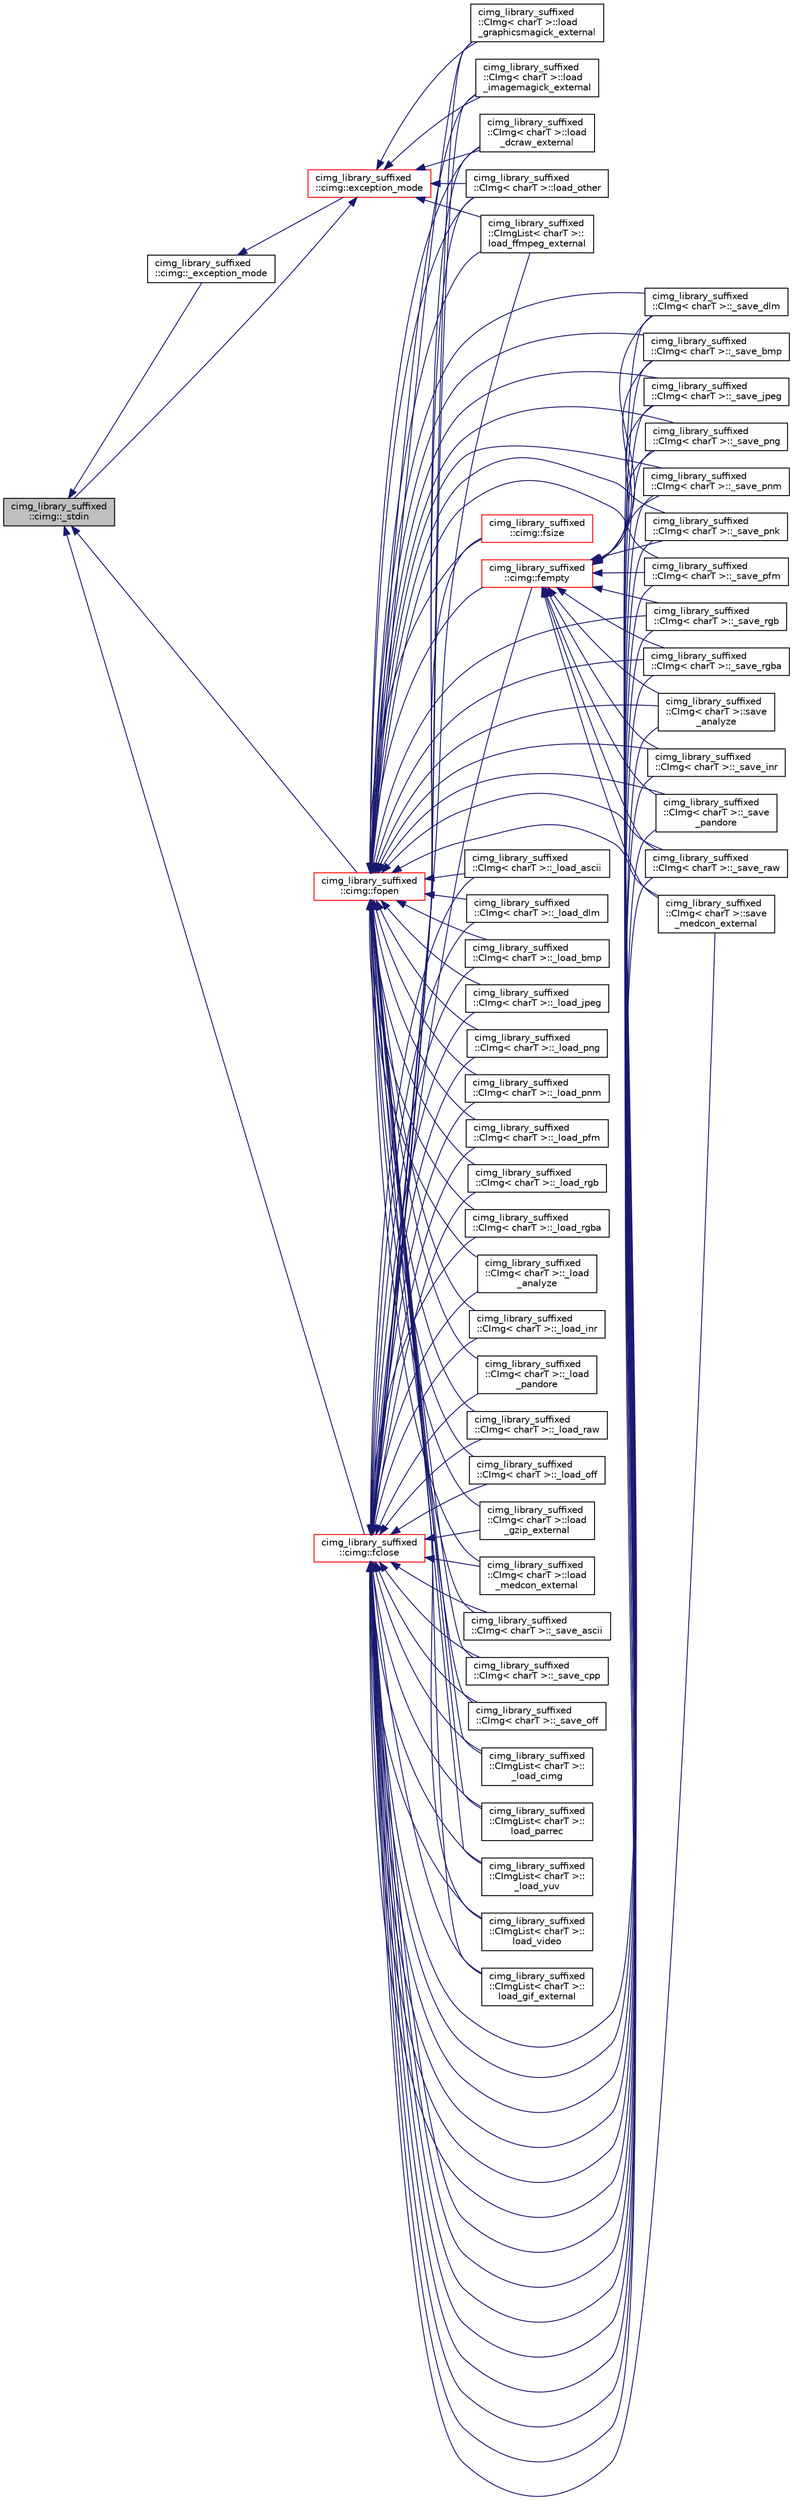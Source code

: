 digraph "cimg_library_suffixed::cimg::_stdin"
{
  edge [fontname="Helvetica",fontsize="10",labelfontname="Helvetica",labelfontsize="10"];
  node [fontname="Helvetica",fontsize="10",shape=record];
  rankdir="LR";
  Node383 [label="cimg_library_suffixed\l::cimg::_stdin",height=0.2,width=0.4,color="black", fillcolor="grey75", style="filled", fontcolor="black"];
  Node383 -> Node384 [dir="back",color="midnightblue",fontsize="10",style="solid",fontname="Helvetica"];
  Node384 [label="cimg_library_suffixed\l::cimg::_exception_mode",height=0.2,width=0.4,color="black", fillcolor="white", style="filled",URL="$namespacecimg__library__suffixed_1_1cimg.html#a6c578f866de2be9be7e385d693c758c8"];
  Node384 -> Node385 [dir="back",color="midnightblue",fontsize="10",style="solid",fontname="Helvetica"];
  Node385 [label="cimg_library_suffixed\l::cimg::exception_mode",height=0.2,width=0.4,color="red", fillcolor="white", style="filled",URL="$namespacecimg__library__suffixed_1_1cimg.html#aeafab144366eddd11360f32f468fa4af",tooltip="Set current  exception mode. "];
  Node385 -> Node436 [dir="back",color="midnightblue",fontsize="10",style="solid",fontname="Helvetica"];
  Node436 [label="cimg_library_suffixed\l::CImg\< charT \>::load\l_graphicsmagick_external",height=0.2,width=0.4,color="black", fillcolor="white", style="filled",URL="$structcimg__library__suffixed_1_1_c_img.html#a34578e61c66a0046835660bada43e3d6",tooltip="Load image using GraphicsMagick&#39;s external tool &#39;gm&#39;. "];
  Node385 -> Node438 [dir="back",color="midnightblue",fontsize="10",style="solid",fontname="Helvetica"];
  Node438 [label="cimg_library_suffixed\l::CImg\< charT \>::load\l_imagemagick_external",height=0.2,width=0.4,color="black", fillcolor="white", style="filled",URL="$structcimg__library__suffixed_1_1_c_img.html#a8278afa0b313d0f3465ef91dabdac549",tooltip="Load image using ImageMagick&#39;s external tool &#39;convert&#39;. "];
  Node385 -> Node440 [dir="back",color="midnightblue",fontsize="10",style="solid",fontname="Helvetica"];
  Node440 [label="cimg_library_suffixed\l::CImg\< charT \>::load\l_dcraw_external",height=0.2,width=0.4,color="black", fillcolor="white", style="filled",URL="$structcimg__library__suffixed_1_1_c_img.html#ae8ee2dbbc634767b37efabe0f0eb7104",tooltip="Load image from a RAW Color Camera file, using external tool &#39;dcraw&#39;. "];
  Node385 -> Node441 [dir="back",color="midnightblue",fontsize="10",style="solid",fontname="Helvetica"];
  Node441 [label="cimg_library_suffixed\l::CImg\< charT \>::load_other",height=0.2,width=0.4,color="black", fillcolor="white", style="filled",URL="$structcimg__library__suffixed_1_1_c_img.html#a180e60402e08fc7714c737e1974b9870",tooltip="Load image using various non-native ways. "];
  Node385 -> Node452 [dir="back",color="midnightblue",fontsize="10",style="solid",fontname="Helvetica"];
  Node452 [label="cimg_library_suffixed\l::CImgList\< charT \>::\lload_ffmpeg_external",height=0.2,width=0.4,color="black", fillcolor="white", style="filled",URL="$structcimg__library__suffixed_1_1_c_img_list.html#aa1c97a6c05ba746d02440eec0ad2e602",tooltip="Load an image from a video file using the external tool &#39;ffmpeg&#39;. "];
  Node385 -> Node383 [dir="back",color="midnightblue",fontsize="10",style="solid",fontname="Helvetica"];
  Node383 -> Node508 [dir="back",color="midnightblue",fontsize="10",style="solid",fontname="Helvetica"];
  Node508 [label="cimg_library_suffixed\l::cimg::fopen",height=0.2,width=0.4,color="red", fillcolor="white", style="filled",URL="$namespacecimg__library__suffixed_1_1cimg.html#a9aafdb8732ff87625052ce2723f8a516",tooltip="Open a file. "];
  Node508 -> Node390 [dir="back",color="midnightblue",fontsize="10",style="solid",fontname="Helvetica"];
  Node390 [label="cimg_library_suffixed\l::cimg::fsize",height=0.2,width=0.4,color="red", fillcolor="white", style="filled",URL="$namespacecimg__library__suffixed_1_1cimg.html#a63af61d735eb705dfeae46df8bf03184",tooltip="Get file size. "];
  Node508 -> Node392 [dir="back",color="midnightblue",fontsize="10",style="solid",fontname="Helvetica"];
  Node392 [label="cimg_library_suffixed\l::cimg::fempty",height=0.2,width=0.4,color="red", fillcolor="white", style="filled",URL="$namespacecimg__library__suffixed_1_1cimg.html#a0f3577978081461118330fc3ecd4b9db",tooltip="Create an empty file. "];
  Node392 -> Node393 [dir="back",color="midnightblue",fontsize="10",style="solid",fontname="Helvetica"];
  Node393 [label="cimg_library_suffixed\l::CImg\< charT \>::_save_dlm",height=0.2,width=0.4,color="black", fillcolor="white", style="filled",URL="$structcimg__library__suffixed_1_1_c_img.html#a78929d9b9d2af829f3e3fc576e99b61d"];
  Node392 -> Node394 [dir="back",color="midnightblue",fontsize="10",style="solid",fontname="Helvetica"];
  Node394 [label="cimg_library_suffixed\l::CImg\< charT \>::_save_bmp",height=0.2,width=0.4,color="black", fillcolor="white", style="filled",URL="$structcimg__library__suffixed_1_1_c_img.html#ae9faefb948746c5d646fe5c80f28c4fc"];
  Node392 -> Node395 [dir="back",color="midnightblue",fontsize="10",style="solid",fontname="Helvetica"];
  Node395 [label="cimg_library_suffixed\l::CImg\< charT \>::_save_jpeg",height=0.2,width=0.4,color="black", fillcolor="white", style="filled",URL="$structcimg__library__suffixed_1_1_c_img.html#aa41e292505817af60a4896ed19302304"];
  Node392 -> Node397 [dir="back",color="midnightblue",fontsize="10",style="solid",fontname="Helvetica"];
  Node397 [label="cimg_library_suffixed\l::CImg\< charT \>::_save_png",height=0.2,width=0.4,color="black", fillcolor="white", style="filled",URL="$structcimg__library__suffixed_1_1_c_img.html#aab5e304310373159e357250314e99da6"];
  Node392 -> Node398 [dir="back",color="midnightblue",fontsize="10",style="solid",fontname="Helvetica"];
  Node398 [label="cimg_library_suffixed\l::CImg\< charT \>::_save_pnm",height=0.2,width=0.4,color="black", fillcolor="white", style="filled",URL="$structcimg__library__suffixed_1_1_c_img.html#a3b62455c9523881fa64a47d8362c3d80"];
  Node392 -> Node399 [dir="back",color="midnightblue",fontsize="10",style="solid",fontname="Helvetica"];
  Node399 [label="cimg_library_suffixed\l::CImg\< charT \>::_save_pnk",height=0.2,width=0.4,color="black", fillcolor="white", style="filled",URL="$structcimg__library__suffixed_1_1_c_img.html#a4bcf33abcee45165d20d9530f6c85242"];
  Node392 -> Node400 [dir="back",color="midnightblue",fontsize="10",style="solid",fontname="Helvetica"];
  Node400 [label="cimg_library_suffixed\l::CImg\< charT \>::_save_pfm",height=0.2,width=0.4,color="black", fillcolor="white", style="filled",URL="$structcimg__library__suffixed_1_1_c_img.html#a65be74d7d22bb71e708b3beb8e9cae49"];
  Node392 -> Node401 [dir="back",color="midnightblue",fontsize="10",style="solid",fontname="Helvetica"];
  Node401 [label="cimg_library_suffixed\l::CImg\< charT \>::_save_rgb",height=0.2,width=0.4,color="black", fillcolor="white", style="filled",URL="$structcimg__library__suffixed_1_1_c_img.html#a06c5e27c1dde885a96cfdad05835644e"];
  Node392 -> Node402 [dir="back",color="midnightblue",fontsize="10",style="solid",fontname="Helvetica"];
  Node402 [label="cimg_library_suffixed\l::CImg\< charT \>::_save_rgba",height=0.2,width=0.4,color="black", fillcolor="white", style="filled",URL="$structcimg__library__suffixed_1_1_c_img.html#a974a21a1c7242ff9b08e4590701d920d"];
  Node392 -> Node405 [dir="back",color="midnightblue",fontsize="10",style="solid",fontname="Helvetica"];
  Node405 [label="cimg_library_suffixed\l::CImg\< charT \>::save\l_analyze",height=0.2,width=0.4,color="black", fillcolor="white", style="filled",URL="$structcimg__library__suffixed_1_1_c_img.html#a09711118d3b31870942e99adbefffed1",tooltip="Save image as an ANALYZE7.5 or NIFTI file. "];
  Node392 -> Node406 [dir="back",color="midnightblue",fontsize="10",style="solid",fontname="Helvetica"];
  Node406 [label="cimg_library_suffixed\l::CImg\< charT \>::_save_inr",height=0.2,width=0.4,color="black", fillcolor="white", style="filled",URL="$structcimg__library__suffixed_1_1_c_img.html#aa29c8a2179f282535660800f9b9192e0"];
  Node392 -> Node408 [dir="back",color="midnightblue",fontsize="10",style="solid",fontname="Helvetica"];
  Node408 [label="cimg_library_suffixed\l::CImg\< charT \>::_save\l_pandore",height=0.2,width=0.4,color="black", fillcolor="white", style="filled",URL="$structcimg__library__suffixed_1_1_c_img.html#a01931f2bad5c72da454d990ebcf55f94"];
  Node392 -> Node409 [dir="back",color="midnightblue",fontsize="10",style="solid",fontname="Helvetica"];
  Node409 [label="cimg_library_suffixed\l::CImg\< charT \>::_save_raw",height=0.2,width=0.4,color="black", fillcolor="white", style="filled",URL="$structcimg__library__suffixed_1_1_c_img.html#a069feb3e722bb4a1f52ea72c1c86ca97"];
  Node392 -> Node414 [dir="back",color="midnightblue",fontsize="10",style="solid",fontname="Helvetica"];
  Node414 [label="cimg_library_suffixed\l::CImg\< charT \>::save\l_medcon_external",height=0.2,width=0.4,color="black", fillcolor="white", style="filled",URL="$structcimg__library__suffixed_1_1_c_img.html#a30d02c3d77fc43c8b5845e92268cdab5",tooltip="Save image as a Dicom file. "];
  Node508 -> Node422 [dir="back",color="midnightblue",fontsize="10",style="solid",fontname="Helvetica"];
  Node422 [label="cimg_library_suffixed\l::CImg\< charT \>::_load_ascii",height=0.2,width=0.4,color="black", fillcolor="white", style="filled",URL="$structcimg__library__suffixed_1_1_c_img.html#aec24d1f432932c808966d2a74c7aecb1"];
  Node508 -> Node423 [dir="back",color="midnightblue",fontsize="10",style="solid",fontname="Helvetica"];
  Node423 [label="cimg_library_suffixed\l::CImg\< charT \>::_load_dlm",height=0.2,width=0.4,color="black", fillcolor="white", style="filled",URL="$structcimg__library__suffixed_1_1_c_img.html#a92c4de19e08058f4ee09035bf83c4f05"];
  Node508 -> Node424 [dir="back",color="midnightblue",fontsize="10",style="solid",fontname="Helvetica"];
  Node424 [label="cimg_library_suffixed\l::CImg\< charT \>::_load_bmp",height=0.2,width=0.4,color="black", fillcolor="white", style="filled",URL="$structcimg__library__suffixed_1_1_c_img.html#aa54db2f4c7251f0b2ec7e27c55f035ad"];
  Node508 -> Node425 [dir="back",color="midnightblue",fontsize="10",style="solid",fontname="Helvetica"];
  Node425 [label="cimg_library_suffixed\l::CImg\< charT \>::_load_jpeg",height=0.2,width=0.4,color="black", fillcolor="white", style="filled",URL="$structcimg__library__suffixed_1_1_c_img.html#aaa44f102ce0bd97a01d128fe431c1bb2"];
  Node508 -> Node426 [dir="back",color="midnightblue",fontsize="10",style="solid",fontname="Helvetica"];
  Node426 [label="cimg_library_suffixed\l::CImg\< charT \>::_load_png",height=0.2,width=0.4,color="black", fillcolor="white", style="filled",URL="$structcimg__library__suffixed_1_1_c_img.html#a8cde6f74b600005d95497c4834a686b4"];
  Node508 -> Node427 [dir="back",color="midnightblue",fontsize="10",style="solid",fontname="Helvetica"];
  Node427 [label="cimg_library_suffixed\l::CImg\< charT \>::_load_pnm",height=0.2,width=0.4,color="black", fillcolor="white", style="filled",URL="$structcimg__library__suffixed_1_1_c_img.html#a4ee4502761ce479392f2641211a5694f"];
  Node508 -> Node428 [dir="back",color="midnightblue",fontsize="10",style="solid",fontname="Helvetica"];
  Node428 [label="cimg_library_suffixed\l::CImg\< charT \>::_load_pfm",height=0.2,width=0.4,color="black", fillcolor="white", style="filled",URL="$structcimg__library__suffixed_1_1_c_img.html#a0735cc3a6a6f0639ff34e98086cb7992"];
  Node508 -> Node429 [dir="back",color="midnightblue",fontsize="10",style="solid",fontname="Helvetica"];
  Node429 [label="cimg_library_suffixed\l::CImg\< charT \>::_load_rgb",height=0.2,width=0.4,color="black", fillcolor="white", style="filled",URL="$structcimg__library__suffixed_1_1_c_img.html#a2f8efc3e31f3efd003fcde8a2663fe3c"];
  Node508 -> Node430 [dir="back",color="midnightblue",fontsize="10",style="solid",fontname="Helvetica"];
  Node430 [label="cimg_library_suffixed\l::CImg\< charT \>::_load_rgba",height=0.2,width=0.4,color="black", fillcolor="white", style="filled",URL="$structcimg__library__suffixed_1_1_c_img.html#af69044fe2a359aa23435d1fffc16c382"];
  Node508 -> Node431 [dir="back",color="midnightblue",fontsize="10",style="solid",fontname="Helvetica"];
  Node431 [label="cimg_library_suffixed\l::CImg\< charT \>::_load\l_analyze",height=0.2,width=0.4,color="black", fillcolor="white", style="filled",URL="$structcimg__library__suffixed_1_1_c_img.html#a01444df91267a5b4cb8105ac5886f12f"];
  Node508 -> Node432 [dir="back",color="midnightblue",fontsize="10",style="solid",fontname="Helvetica"];
  Node432 [label="cimg_library_suffixed\l::CImg\< charT \>::_load_inr",height=0.2,width=0.4,color="black", fillcolor="white", style="filled",URL="$structcimg__library__suffixed_1_1_c_img.html#a9347170daf5606c1957d03a417b7f8b7"];
  Node508 -> Node433 [dir="back",color="midnightblue",fontsize="10",style="solid",fontname="Helvetica"];
  Node433 [label="cimg_library_suffixed\l::CImg\< charT \>::_load\l_pandore",height=0.2,width=0.4,color="black", fillcolor="white", style="filled",URL="$structcimg__library__suffixed_1_1_c_img.html#abca75206a158250ae62f9f66e8da76c6"];
  Node508 -> Node434 [dir="back",color="midnightblue",fontsize="10",style="solid",fontname="Helvetica"];
  Node434 [label="cimg_library_suffixed\l::CImg\< charT \>::_load_raw",height=0.2,width=0.4,color="black", fillcolor="white", style="filled",URL="$structcimg__library__suffixed_1_1_c_img.html#ac35f14b0a2ad7b9a7921a150c1056fd5"];
  Node508 -> Node435 [dir="back",color="midnightblue",fontsize="10",style="solid",fontname="Helvetica"];
  Node435 [label="cimg_library_suffixed\l::CImg\< charT \>::_load_off",height=0.2,width=0.4,color="black", fillcolor="white", style="filled",URL="$structcimg__library__suffixed_1_1_c_img.html#a8f2efb14f687ccdb85c060757ca5a306"];
  Node508 -> Node436 [dir="back",color="midnightblue",fontsize="10",style="solid",fontname="Helvetica"];
  Node508 -> Node437 [dir="back",color="midnightblue",fontsize="10",style="solid",fontname="Helvetica"];
  Node437 [label="cimg_library_suffixed\l::CImg\< charT \>::load\l_gzip_external",height=0.2,width=0.4,color="black", fillcolor="white", style="filled",URL="$structcimg__library__suffixed_1_1_c_img.html#a1f1ef95d7faa4c2c7a72d3d347f30dad",tooltip="Load gzipped image file, using external tool &#39;gunzip&#39;. "];
  Node508 -> Node438 [dir="back",color="midnightblue",fontsize="10",style="solid",fontname="Helvetica"];
  Node508 -> Node439 [dir="back",color="midnightblue",fontsize="10",style="solid",fontname="Helvetica"];
  Node439 [label="cimg_library_suffixed\l::CImg\< charT \>::load\l_medcon_external",height=0.2,width=0.4,color="black", fillcolor="white", style="filled",URL="$structcimg__library__suffixed_1_1_c_img.html#a8306218d5edf273c822113b799fd89cc",tooltip="Load image from a DICOM file, using XMedcon&#39;s external tool &#39;medcon&#39;. "];
  Node508 -> Node440 [dir="back",color="midnightblue",fontsize="10",style="solid",fontname="Helvetica"];
  Node508 -> Node441 [dir="back",color="midnightblue",fontsize="10",style="solid",fontname="Helvetica"];
  Node508 -> Node443 [dir="back",color="midnightblue",fontsize="10",style="solid",fontname="Helvetica"];
  Node443 [label="cimg_library_suffixed\l::CImg\< charT \>::_save_ascii",height=0.2,width=0.4,color="black", fillcolor="white", style="filled",URL="$structcimg__library__suffixed_1_1_c_img.html#aaa7c993f43747ca1f40181100241fb21"];
  Node508 -> Node444 [dir="back",color="midnightblue",fontsize="10",style="solid",fontname="Helvetica"];
  Node444 [label="cimg_library_suffixed\l::CImg\< charT \>::_save_cpp",height=0.2,width=0.4,color="black", fillcolor="white", style="filled",URL="$structcimg__library__suffixed_1_1_c_img.html#abf6cb6e30f7f153977e062875d7be85e"];
  Node508 -> Node393 [dir="back",color="midnightblue",fontsize="10",style="solid",fontname="Helvetica"];
  Node508 -> Node394 [dir="back",color="midnightblue",fontsize="10",style="solid",fontname="Helvetica"];
  Node508 -> Node395 [dir="back",color="midnightblue",fontsize="10",style="solid",fontname="Helvetica"];
  Node508 -> Node397 [dir="back",color="midnightblue",fontsize="10",style="solid",fontname="Helvetica"];
  Node508 -> Node398 [dir="back",color="midnightblue",fontsize="10",style="solid",fontname="Helvetica"];
  Node508 -> Node399 [dir="back",color="midnightblue",fontsize="10",style="solid",fontname="Helvetica"];
  Node508 -> Node400 [dir="back",color="midnightblue",fontsize="10",style="solid",fontname="Helvetica"];
  Node508 -> Node401 [dir="back",color="midnightblue",fontsize="10",style="solid",fontname="Helvetica"];
  Node508 -> Node402 [dir="back",color="midnightblue",fontsize="10",style="solid",fontname="Helvetica"];
  Node508 -> Node405 [dir="back",color="midnightblue",fontsize="10",style="solid",fontname="Helvetica"];
  Node508 -> Node406 [dir="back",color="midnightblue",fontsize="10",style="solid",fontname="Helvetica"];
  Node508 -> Node408 [dir="back",color="midnightblue",fontsize="10",style="solid",fontname="Helvetica"];
  Node508 -> Node409 [dir="back",color="midnightblue",fontsize="10",style="solid",fontname="Helvetica"];
  Node508 -> Node445 [dir="back",color="midnightblue",fontsize="10",style="solid",fontname="Helvetica"];
  Node445 [label="cimg_library_suffixed\l::CImg\< charT \>::_save_off",height=0.2,width=0.4,color="black", fillcolor="white", style="filled",URL="$structcimg__library__suffixed_1_1_c_img.html#a7cba468815b7ce868cc5119e89046420"];
  Node508 -> Node414 [dir="back",color="midnightblue",fontsize="10",style="solid",fontname="Helvetica"];
  Node508 -> Node448 [dir="back",color="midnightblue",fontsize="10",style="solid",fontname="Helvetica"];
  Node448 [label="cimg_library_suffixed\l::CImgList\< charT \>::\l_load_cimg",height=0.2,width=0.4,color="black", fillcolor="white", style="filled",URL="$structcimg__library__suffixed_1_1_c_img_list.html#af1b7ce1621365a454d74bf0ab83253f3"];
  Node508 -> Node449 [dir="back",color="midnightblue",fontsize="10",style="solid",fontname="Helvetica"];
  Node449 [label="cimg_library_suffixed\l::CImgList\< charT \>::\lload_parrec",height=0.2,width=0.4,color="black", fillcolor="white", style="filled",URL="$structcimg__library__suffixed_1_1_c_img_list.html#affbfd21835dfd5c00fe98cc71c7760c2",tooltip="Load a list from a PAR/REC (Philips) file. "];
  Node508 -> Node450 [dir="back",color="midnightblue",fontsize="10",style="solid",fontname="Helvetica"];
  Node450 [label="cimg_library_suffixed\l::CImgList\< charT \>::\l_load_yuv",height=0.2,width=0.4,color="black", fillcolor="white", style="filled",URL="$structcimg__library__suffixed_1_1_c_img_list.html#acdbd0db44c3746e62fb05c914c4fbb1f"];
  Node508 -> Node451 [dir="back",color="midnightblue",fontsize="10",style="solid",fontname="Helvetica"];
  Node451 [label="cimg_library_suffixed\l::CImgList\< charT \>::\lload_video",height=0.2,width=0.4,color="black", fillcolor="white", style="filled",URL="$structcimg__library__suffixed_1_1_c_img_list.html#a23a2c8ad55006cc12ef5316355e46ea0",tooltip="Load an image from a video file, using OpenCV library. "];
  Node508 -> Node452 [dir="back",color="midnightblue",fontsize="10",style="solid",fontname="Helvetica"];
  Node508 -> Node453 [dir="back",color="midnightblue",fontsize="10",style="solid",fontname="Helvetica"];
  Node453 [label="cimg_library_suffixed\l::CImgList\< charT \>::\lload_gif_external",height=0.2,width=0.4,color="black", fillcolor="white", style="filled",URL="$structcimg__library__suffixed_1_1_c_img_list.html#a222371272a0ca7a6d6d30a380bc0a92d",tooltip="Load gif file, using ImageMagick or GraphicsMagick&#39;s external tools. "];
  Node383 -> Node387 [dir="back",color="midnightblue",fontsize="10",style="solid",fontname="Helvetica"];
  Node387 [label="cimg_library_suffixed\l::cimg::fclose",height=0.2,width=0.4,color="red", fillcolor="white", style="filled",URL="$namespacecimg__library__suffixed_1_1cimg.html#ac436b94e6ffef5fd420bb3d7c05fd416",tooltip="Close a file. "];
  Node387 -> Node390 [dir="back",color="midnightblue",fontsize="10",style="solid",fontname="Helvetica"];
  Node387 -> Node392 [dir="back",color="midnightblue",fontsize="10",style="solid",fontname="Helvetica"];
  Node387 -> Node422 [dir="back",color="midnightblue",fontsize="10",style="solid",fontname="Helvetica"];
  Node387 -> Node423 [dir="back",color="midnightblue",fontsize="10",style="solid",fontname="Helvetica"];
  Node387 -> Node424 [dir="back",color="midnightblue",fontsize="10",style="solid",fontname="Helvetica"];
  Node387 -> Node425 [dir="back",color="midnightblue",fontsize="10",style="solid",fontname="Helvetica"];
  Node387 -> Node426 [dir="back",color="midnightblue",fontsize="10",style="solid",fontname="Helvetica"];
  Node387 -> Node427 [dir="back",color="midnightblue",fontsize="10",style="solid",fontname="Helvetica"];
  Node387 -> Node428 [dir="back",color="midnightblue",fontsize="10",style="solid",fontname="Helvetica"];
  Node387 -> Node429 [dir="back",color="midnightblue",fontsize="10",style="solid",fontname="Helvetica"];
  Node387 -> Node430 [dir="back",color="midnightblue",fontsize="10",style="solid",fontname="Helvetica"];
  Node387 -> Node431 [dir="back",color="midnightblue",fontsize="10",style="solid",fontname="Helvetica"];
  Node387 -> Node432 [dir="back",color="midnightblue",fontsize="10",style="solid",fontname="Helvetica"];
  Node387 -> Node433 [dir="back",color="midnightblue",fontsize="10",style="solid",fontname="Helvetica"];
  Node387 -> Node434 [dir="back",color="midnightblue",fontsize="10",style="solid",fontname="Helvetica"];
  Node387 -> Node435 [dir="back",color="midnightblue",fontsize="10",style="solid",fontname="Helvetica"];
  Node387 -> Node436 [dir="back",color="midnightblue",fontsize="10",style="solid",fontname="Helvetica"];
  Node387 -> Node437 [dir="back",color="midnightblue",fontsize="10",style="solid",fontname="Helvetica"];
  Node387 -> Node438 [dir="back",color="midnightblue",fontsize="10",style="solid",fontname="Helvetica"];
  Node387 -> Node439 [dir="back",color="midnightblue",fontsize="10",style="solid",fontname="Helvetica"];
  Node387 -> Node440 [dir="back",color="midnightblue",fontsize="10",style="solid",fontname="Helvetica"];
  Node387 -> Node441 [dir="back",color="midnightblue",fontsize="10",style="solid",fontname="Helvetica"];
  Node387 -> Node443 [dir="back",color="midnightblue",fontsize="10",style="solid",fontname="Helvetica"];
  Node387 -> Node444 [dir="back",color="midnightblue",fontsize="10",style="solid",fontname="Helvetica"];
  Node387 -> Node393 [dir="back",color="midnightblue",fontsize="10",style="solid",fontname="Helvetica"];
  Node387 -> Node394 [dir="back",color="midnightblue",fontsize="10",style="solid",fontname="Helvetica"];
  Node387 -> Node395 [dir="back",color="midnightblue",fontsize="10",style="solid",fontname="Helvetica"];
  Node387 -> Node397 [dir="back",color="midnightblue",fontsize="10",style="solid",fontname="Helvetica"];
  Node387 -> Node398 [dir="back",color="midnightblue",fontsize="10",style="solid",fontname="Helvetica"];
  Node387 -> Node399 [dir="back",color="midnightblue",fontsize="10",style="solid",fontname="Helvetica"];
  Node387 -> Node400 [dir="back",color="midnightblue",fontsize="10",style="solid",fontname="Helvetica"];
  Node387 -> Node401 [dir="back",color="midnightblue",fontsize="10",style="solid",fontname="Helvetica"];
  Node387 -> Node402 [dir="back",color="midnightblue",fontsize="10",style="solid",fontname="Helvetica"];
  Node387 -> Node405 [dir="back",color="midnightblue",fontsize="10",style="solid",fontname="Helvetica"];
  Node387 -> Node406 [dir="back",color="midnightblue",fontsize="10",style="solid",fontname="Helvetica"];
  Node387 -> Node408 [dir="back",color="midnightblue",fontsize="10",style="solid",fontname="Helvetica"];
  Node387 -> Node409 [dir="back",color="midnightblue",fontsize="10",style="solid",fontname="Helvetica"];
  Node387 -> Node445 [dir="back",color="midnightblue",fontsize="10",style="solid",fontname="Helvetica"];
  Node387 -> Node414 [dir="back",color="midnightblue",fontsize="10",style="solid",fontname="Helvetica"];
  Node387 -> Node448 [dir="back",color="midnightblue",fontsize="10",style="solid",fontname="Helvetica"];
  Node387 -> Node449 [dir="back",color="midnightblue",fontsize="10",style="solid",fontname="Helvetica"];
  Node387 -> Node450 [dir="back",color="midnightblue",fontsize="10",style="solid",fontname="Helvetica"];
  Node387 -> Node451 [dir="back",color="midnightblue",fontsize="10",style="solid",fontname="Helvetica"];
  Node387 -> Node452 [dir="back",color="midnightblue",fontsize="10",style="solid",fontname="Helvetica"];
  Node387 -> Node453 [dir="back",color="midnightblue",fontsize="10",style="solid",fontname="Helvetica"];
}
